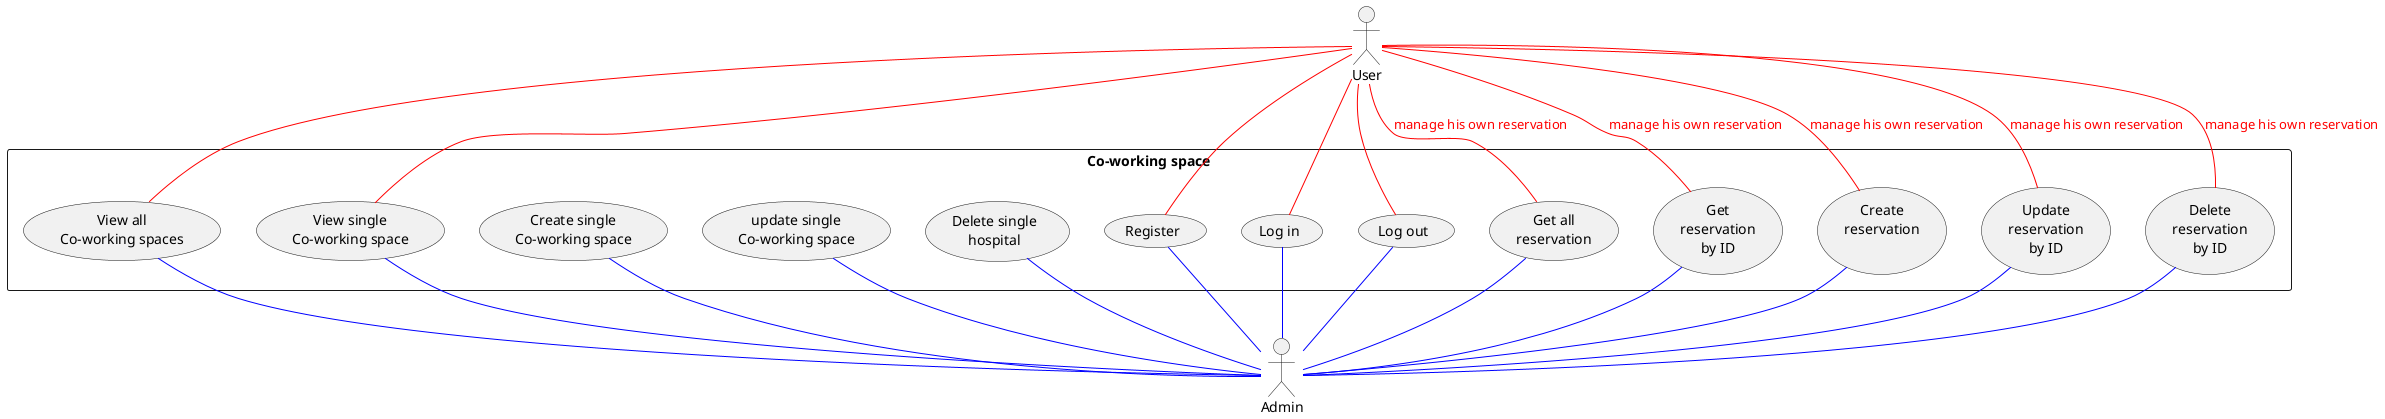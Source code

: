 @startuml Co-working space Use Case Diagram
top to bottom direction
actor "User" as user
rectangle "Co-working space" as CoWorkingSpace {
    usecase "View all\nCo-working spaces" as viewAllCoworkingspaces
    usecase "View single\nCo-working space" as viewSingleCoworkingspace
    usecase "Create single\nCo-working space" as createSingleCoworkingspace
    usecase "update single\nCo-working space" as updateSingleCoworkingspace
    usecase "Delete single\nhospital" as deleteSingleCoworkingspace

    usecase "Register" as register
    usecase "Log in" as login
    usecase "Log out" as logout

    usecase "Get all\nreservation" as getAllReservation
    usecase "Get\nreservation\nby ID" as getReservation
    usecase "Create\nreservation\n" as createReservation
    usecase "Update\nreservation\nby ID" as updateReservation
    usecase "Delete\nreservation\nby ID" as deleteReservation
}
user -- viewAllCoworkingspaces #FF0000
user -- viewSingleCoworkingspace #FF0000
user -- register #FF0000
user -- login #FF0000
user -- logout #FF0000
user -- getAllReservation #FF0000 : <color red>manage his own reservation</color>
user -- getReservation #FF0000 : <color red>manage his own reservation</color>
user -- createReservation #FF0000 : <color red>manage his own reservation</color>
user -- updateReservation #FF0000 : <color red>manage his own reservation</color>
user -- deleteReservation #FF0000: <color red>manage his own reservation</color>


actor "Admin" as admin
viewAllCoworkingspaces -- admin #0000FF
viewSingleCoworkingspace -- admin #0000FF
createSingleCoworkingspace -- admin #0000FF
updateSingleCoworkingspace -- admin #0000FF
deleteSingleCoworkingspace -- admin #0000FF
register -- admin #0000FF
login -- admin #0000FF
logout -- admin #0000FF
getAllReservation -- admin #0000FF
getReservation -- admin #0000FF
createReservation -- admin #0000FF
updateReservation -- admin #0000FF
deleteReservation -- admin #0000FF


@enduml